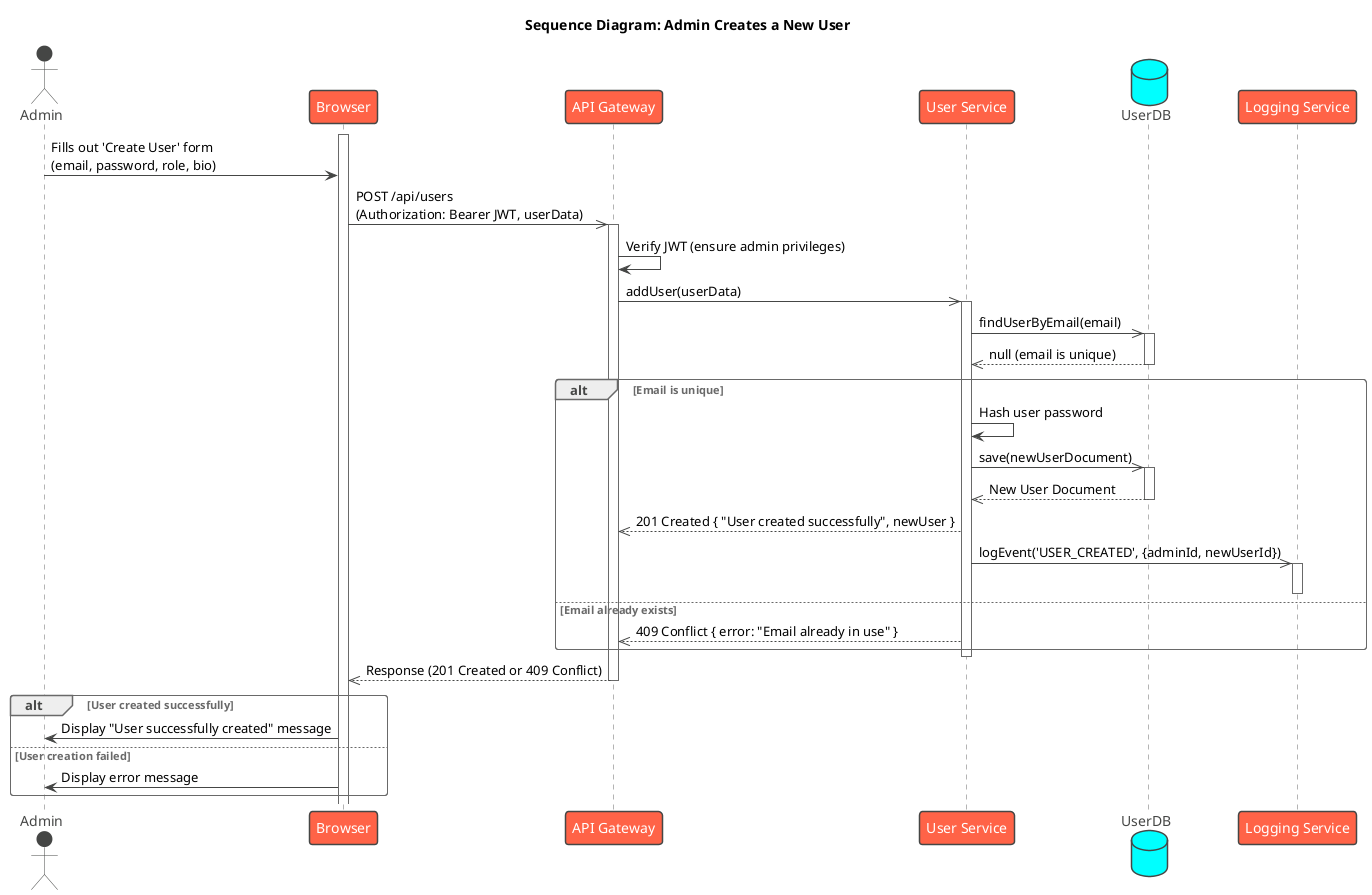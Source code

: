 @startuml
!theme vibrant

title Sequence Diagram: Admin Creates a New User

actor Admin
participant Browser
participant "API Gateway" as Gateway
participant "User Service" as UserService
database "UserDB"
participant "Logging Service" as LoggingService

activate Browser
Admin -> Browser : Fills out 'Create User' form\n(email, password, role, bio)
Browser ->> Gateway : POST /api/users\n(Authorization: Bearer JWT, userData)
activate Gateway

Gateway -> Gateway : Verify JWT (ensure admin privileges)
Gateway ->> UserService : addUser(userData)
activate UserService

UserService ->> UserDB : findUserByEmail(email)
activate UserDB
UserDB -->> UserService : null (email is unique)
deactivate UserDB

alt Email is unique
    UserService -> UserService : Hash user password
    UserService ->> UserDB : save(newUserDocument)
    activate UserDB
    UserDB -->> UserService : New User Document
    deactivate UserDB

    UserService -->> Gateway : 201 Created { "User created successfully", newUser }
    
    ' Asynchronous Logging
    
    UserService ->> LoggingService : logEvent('USER_CREATED', {adminId, newUserId})
    activate LoggingService
    deactivate LoggingService
else Email already exists
    UserService -->> Gateway : 409 Conflict { error: "Email already in use" }
end

deactivate UserService
Gateway -->> Browser : Response (201 Created or 409 Conflict)
deactivate Gateway

alt User created successfully
    Browser -> Admin : Display "User successfully created" message
else User creation failed
    Browser -> Admin : Display error message
end

@enduml
